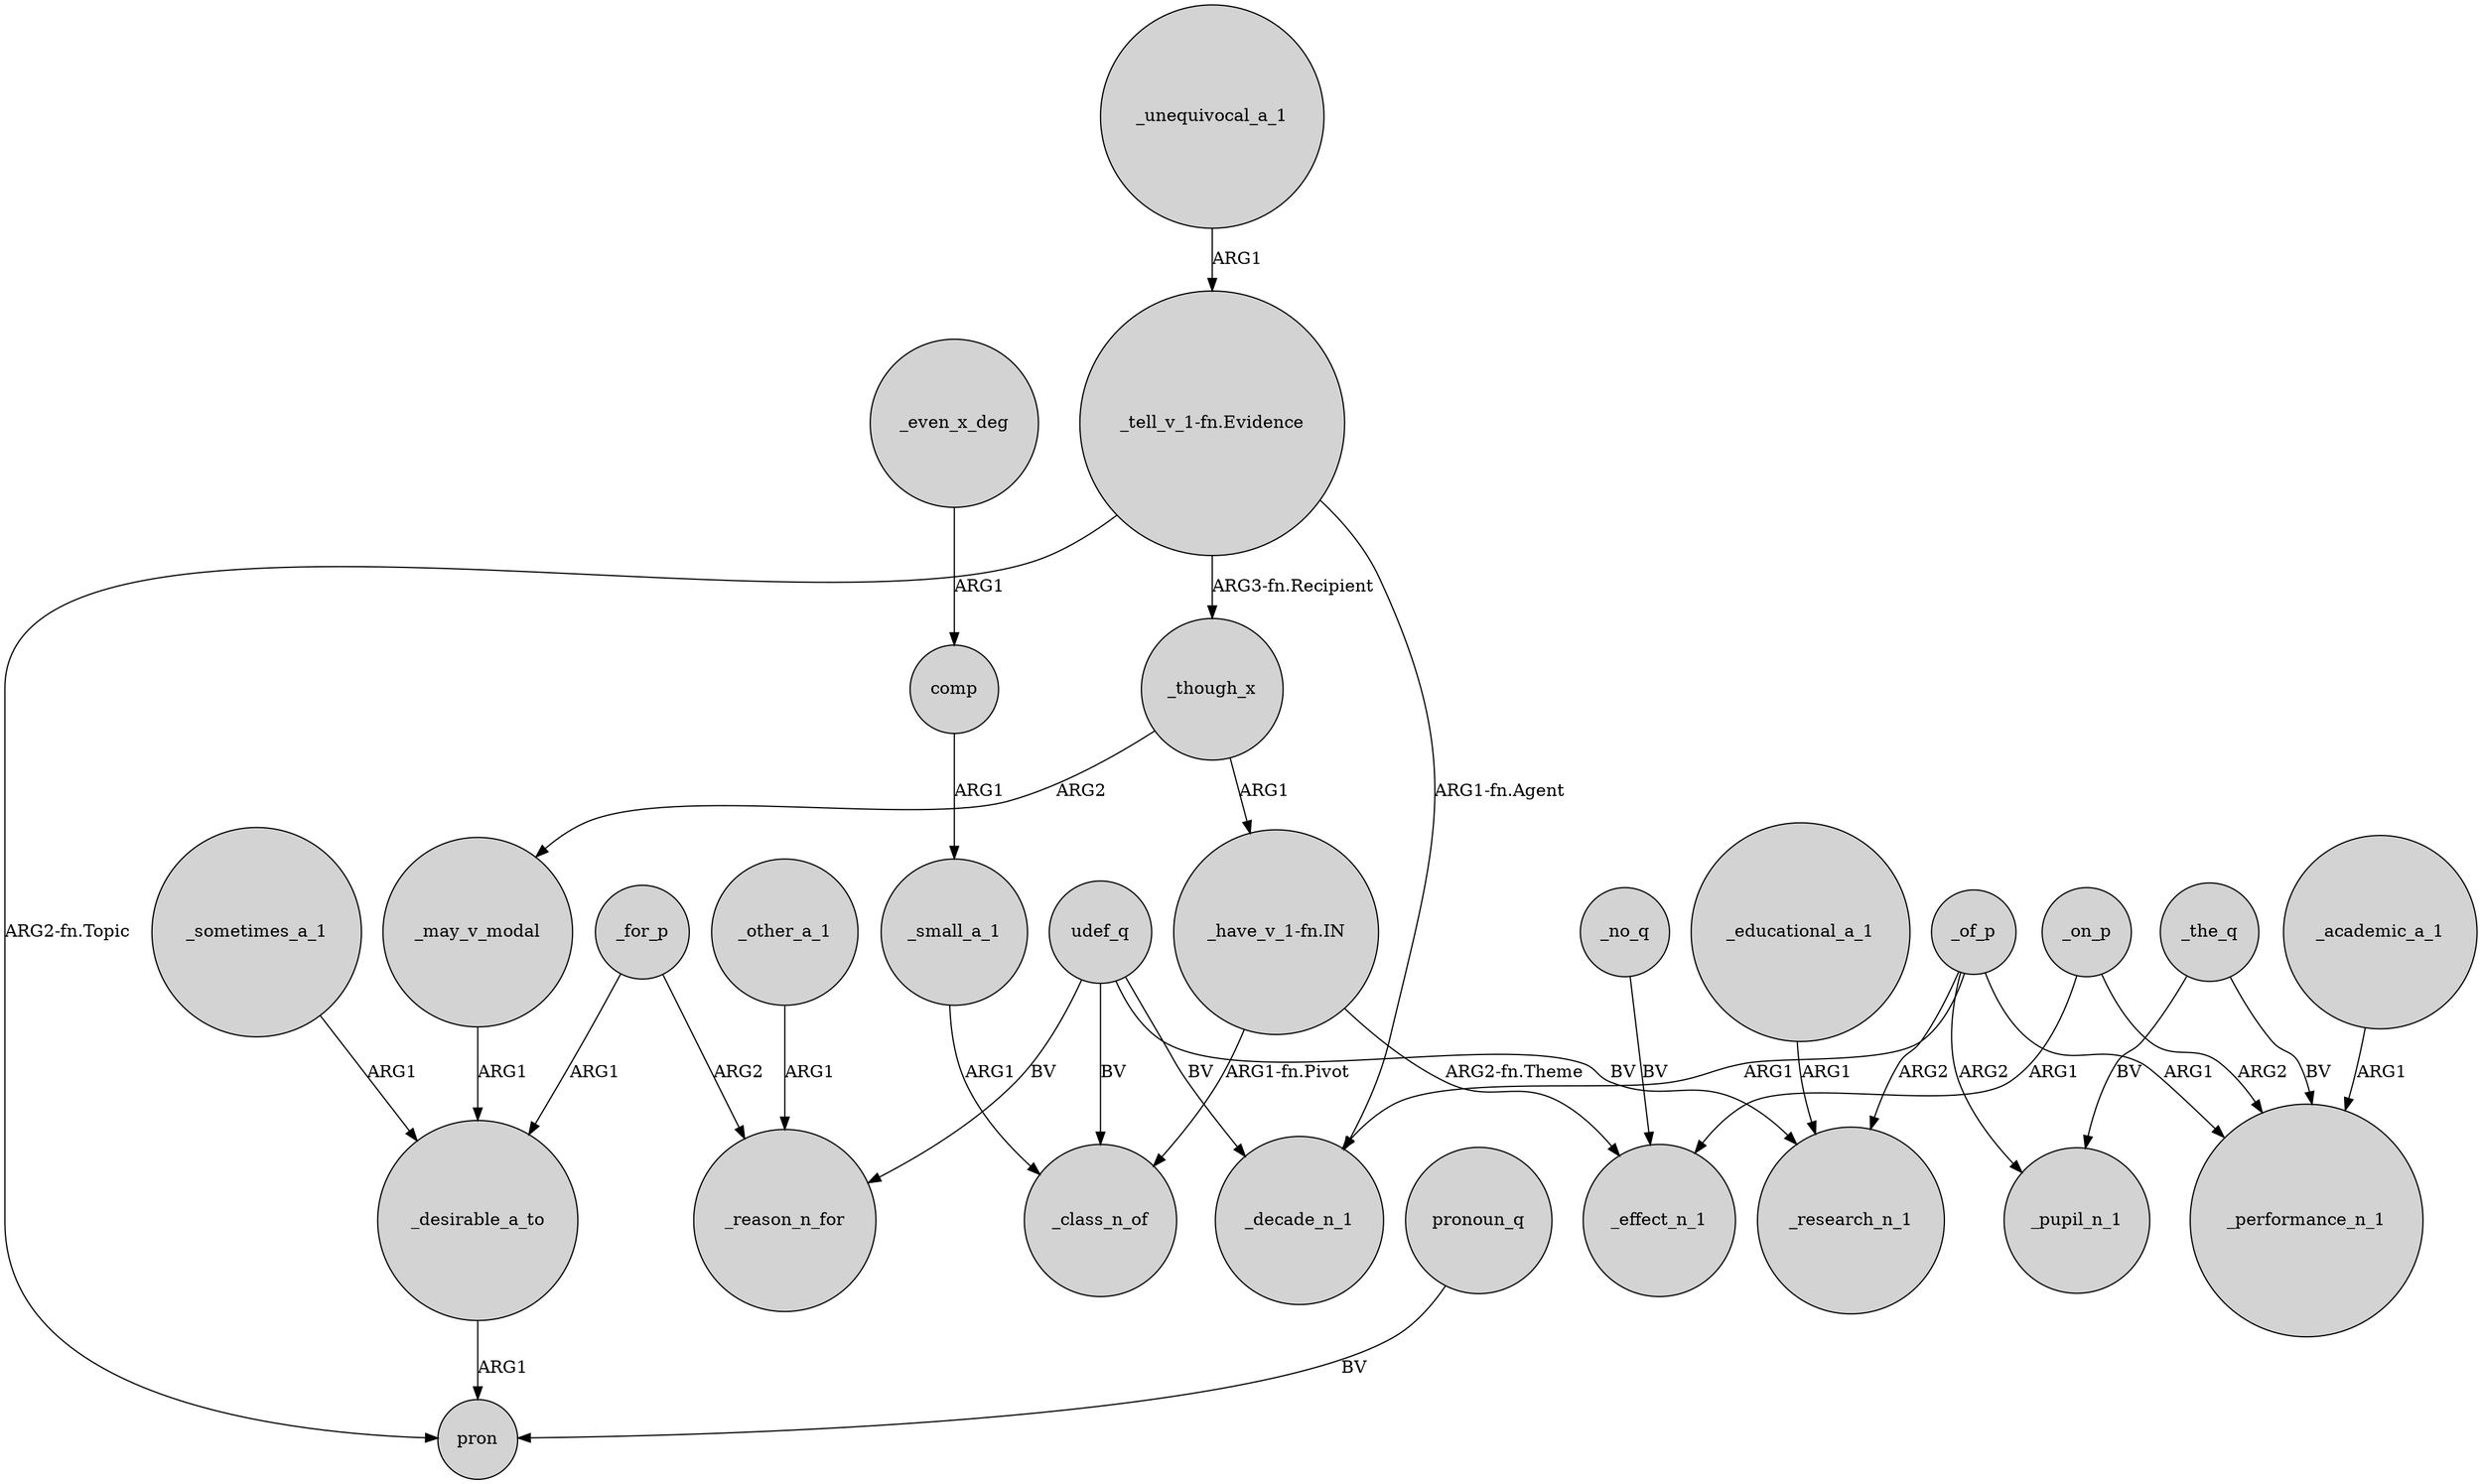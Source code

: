 digraph {
	node [shape=circle style=filled]
	_no_q -> _effect_n_1 [label=BV]
	udef_q -> _class_n_of [label=BV]
	"_have_v_1-fn.IN" -> _class_n_of [label="ARG1-fn.Pivot"]
	udef_q -> _reason_n_for [label=BV]
	_other_a_1 -> _reason_n_for [label=ARG1]
	_small_a_1 -> _class_n_of [label=ARG1]
	udef_q -> _research_n_1 [label=BV]
	_of_p -> _decade_n_1 [label=ARG1]
	_may_v_modal -> _desirable_a_to [label=ARG1]
	"_have_v_1-fn.IN" -> _effect_n_1 [label="ARG2-fn.Theme"]
	_on_p -> _performance_n_1 [label=ARG2]
	_though_x -> _may_v_modal [label=ARG2]
	_even_x_deg -> comp [label=ARG1]
	_desirable_a_to -> pron [label=ARG1]
	"_tell_v_1-fn.Evidence" -> pron [label="ARG2-fn.Topic"]
	pronoun_q -> pron [label=BV]
	_the_q -> _performance_n_1 [label=BV]
	_of_p -> _pupil_n_1 [label=ARG2]
	comp -> _small_a_1 [label=ARG1]
	_for_p -> _reason_n_for [label=ARG2]
	_academic_a_1 -> _performance_n_1 [label=ARG1]
	_of_p -> _research_n_1 [label=ARG2]
	_sometimes_a_1 -> _desirable_a_to [label=ARG1]
	_the_q -> _pupil_n_1 [label=BV]
	_though_x -> "_have_v_1-fn.IN" [label=ARG1]
	"_tell_v_1-fn.Evidence" -> _decade_n_1 [label="ARG1-fn.Agent"]
	_unequivocal_a_1 -> "_tell_v_1-fn.Evidence" [label=ARG1]
	_educational_a_1 -> _research_n_1 [label=ARG1]
	_for_p -> _desirable_a_to [label=ARG1]
	_on_p -> _effect_n_1 [label=ARG1]
	"_tell_v_1-fn.Evidence" -> _though_x [label="ARG3-fn.Recipient"]
	udef_q -> _decade_n_1 [label=BV]
	_of_p -> _performance_n_1 [label=ARG1]
}
